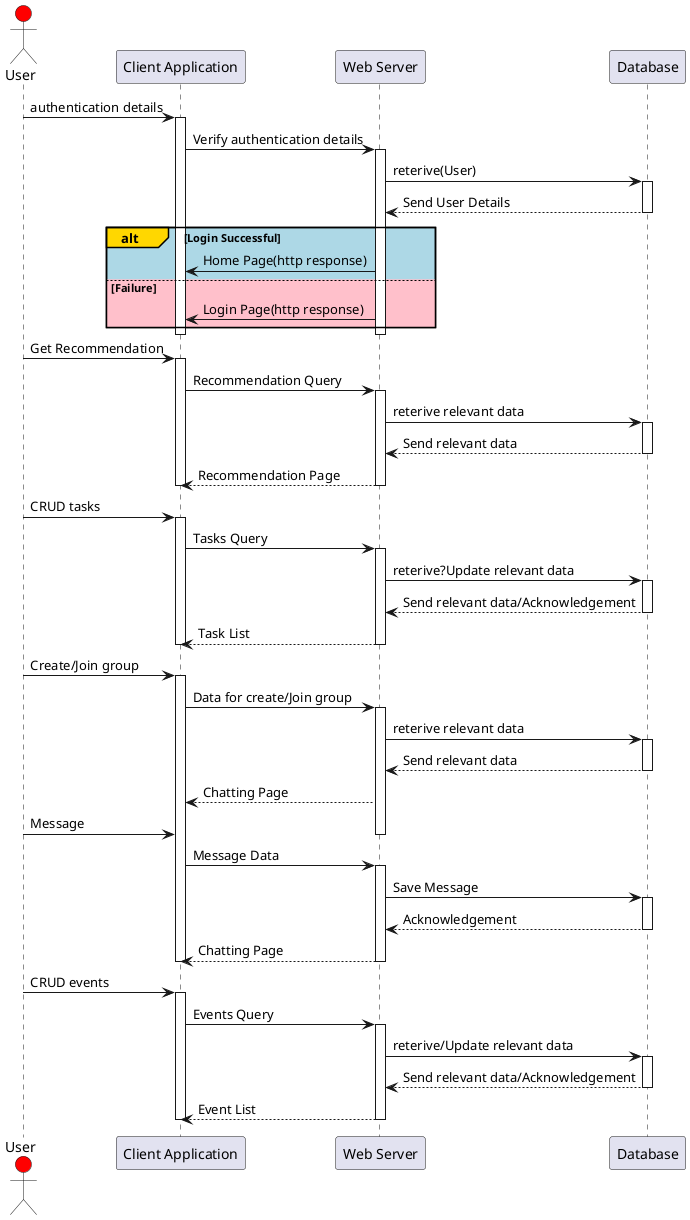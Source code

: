 @startuml Recommendation Sequence UML Diagram
actor User #red

'1 ****************************************************'
User -> "Client Application": authentication details
activate "Client Application" 

"Client Application" -> "Web Server": Verify authentication details
activate "Web Server"

"Web Server" -> Database: reterive(User)
activate Database
Database --> "Web Server": Send User Details
deactivate Database

alt#Gold #LightBlue Login Successful
    "Web Server" -> "Client Application": Home Page(http response)
else #Pink Failure
    "Web Server" -> "Client Application": Login Page(http response)
end

deactivate "Web Server"
deactivate "Client Application"
'2 ****************************************************'

User -> "Client Application": Get Recommendation
activate "Client Application" 

"Client Application" -> "Web Server": Recommendation Query
activate "Web Server"

"Web Server" -> Database: reterive relevant data
activate Database
Database --> "Web Server": Send relevant data
deactivate Database
"Web Server" --> "Client Application": Recommendation Page
deactivate "Web Server"

deactivate "Client Application"

'3 ****************************************************'

User -> "Client Application": CRUD tasks
activate "Client Application" 

"Client Application" -> "Web Server": Tasks Query
activate "Web Server"

"Web Server" -> Database: reterive?Update relevant data
activate Database
Database --> "Web Server": Send relevant data/Acknowledgement 
deactivate Database
"Web Server" --> "Client Application": Task List
deactivate "Web Server"
deactivate "Client Application"
'4 ****************************************************'

User -> "Client Application": Create/Join group
activate "Client Application" 

"Client Application" -> "Web Server": Data for create/Join group
activate "Web Server"

"Web Server" -> Database: reterive relevant data
activate Database
Database --> "Web Server": Send relevant data
deactivate Database
"Web Server" --> "Client Application": Chatting Page

User -> "Client Application": Message
deactivate "Web Server"

"Client Application" -> "Web Server": Message Data
activate "Web Server"

"Web Server" -> Database: Save Message
activate Database
Database --> "Web Server": Acknowledgement
deactivate Database
"Web Server" --> "Client Application": Chatting Page
deactivate "Web Server"

deactivate "Client Application"
'5 ****************************************************'

User -> "Client Application": CRUD events
activate "Client Application" 

"Client Application" -> "Web Server": Events Query
activate "Web Server"

"Web Server" -> Database: reterive/Update relevant data
activate Database
Database --> "Web Server": Send relevant data/Acknowledgement
deactivate Database
"Web Server" --> "Client Application": Event List
deactivate "Web Server"

deactivate "Client Application"
'****************************************************'

deactivate "Client Application"
@enduml